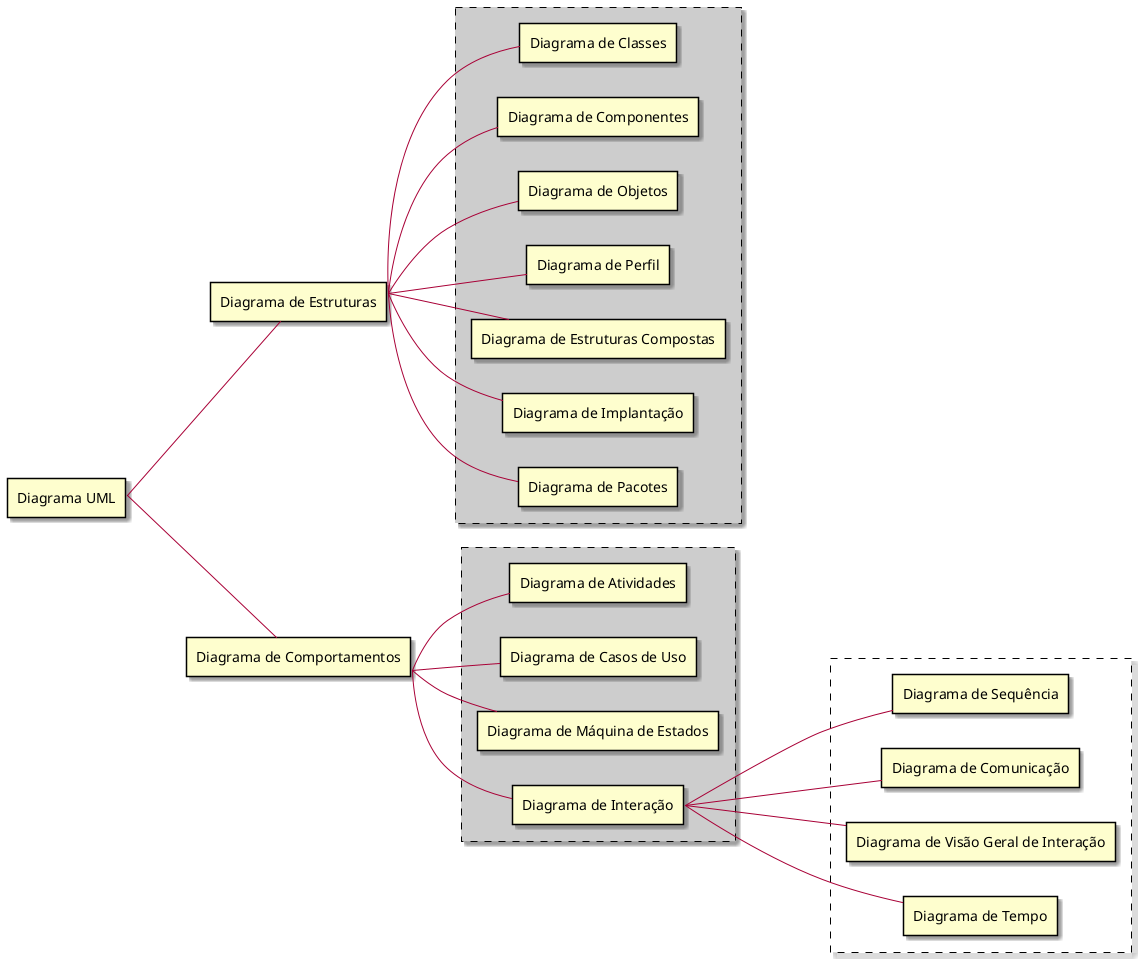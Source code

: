 @startuml

left to right direction

skin rose
skinparam shadowing true
skinparam groupInheritance 2

'Retangulos

rectangle "Diagrama UML" as diagrUML
rectangle "Diagrama de Estruturas" as diagrEstruturas
rectangle "Diagrama de Comportamentos" as diagrComportamentos


''============== ESTAO JUNTOS ==================================
rectangle #cdcdcd;line.dashed{
  rectangle "Diagrama de Classes" as diagrClasses
  rectangle "Diagrama de Componentes" as diagrComponentes
  rectangle "Diagrama de Objetos" as diagrObjetos
  rectangle "Diagrama de Perfil" as diagrPerfil
  rectangle "Diagrama de Estruturas Compostas" as diagrEstruturaCompostas
  rectangle "Diagrama de Implantação" as diagrImplantacao
  rectangle "Diagrama de Pacotes" as diagrPacotes
}

''============== ESTAO JUNTOS   ==================================
rectangle #cdcdcd;line.dashed{
  rectangle "Diagrama de Atividades" as diagrAtividades
  rectangle "Diagrama de Casos de Uso" as diagrCasoDeUso
  rectangle "Diagrama de Máquina de Estados" as diagrMaquina
  rectangle "Diagrama de Interação" as diagrInteracao
}

rectangle #line.dashed{
  rectangle "Diagrama de Sequência" as diagrSequencia
  rectangle "Diagrama de Comunicação" as diagrcomunicacao
  rectangle "Diagrama de Visão Geral de Interação" as diagrVisaoGeralDeInteracao
  rectangle "Diagrama de Tempo" as diagrDeTempo
}

''=========================  RELACOES  ==================================

diagrUML <|-- diagrEstruturas 
diagrEstruturas <|-- diagrClasses
diagrEstruturas <|-- diagrComponentes
diagrEstruturas <|-- diagrObjetos
diagrEstruturas <|-- diagrPerfil
diagrEstruturas <|-- diagrEstruturaCompostas
diagrEstruturas <|-- diagrImplantacao
diagrEstruturas <|-- diagrPacotes

diagrUML <|-- diagrComportamentos
diagrComportamentos <|-- diagrAtividades
diagrComportamentos <|-- diagrCasoDeUso
diagrComportamentos <|-- diagrMaquina


diagrComportamentos <|-- diagrInteracao

diagrInteracao <|--- diagrSequencia
diagrInteracao <|--- diagrcomunicacao
diagrInteracao <|--- diagrVisaoGeralDeInteracao
diagrInteracao <|--- diagrDeTempo  

  @enduml
